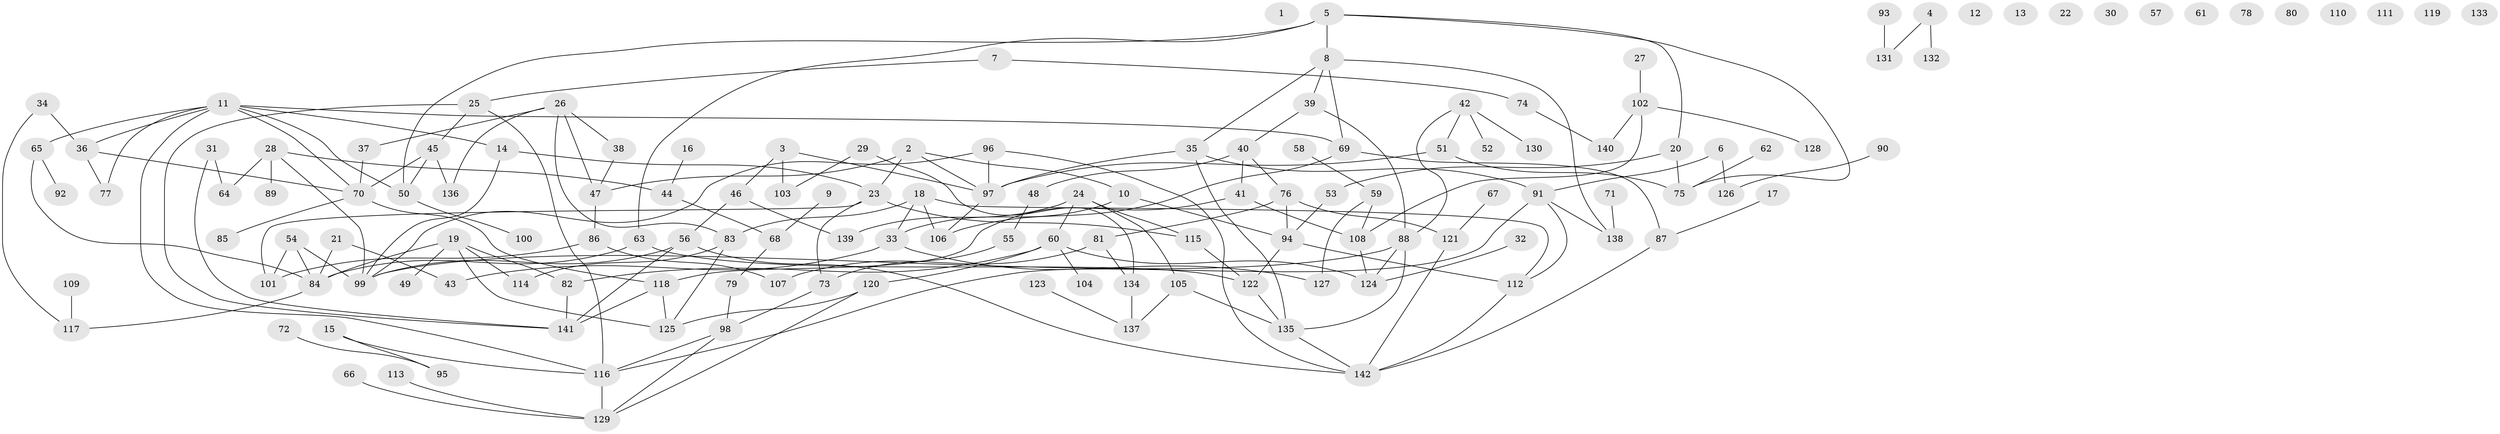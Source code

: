 // coarse degree distribution, {2: 0.2413793103448276, 5: 0.13793103448275862, 10: 0.034482758620689655, 3: 0.13793103448275862, 7: 0.1724137931034483, 4: 0.06896551724137931, 9: 0.034482758620689655, 1: 0.06896551724137931, 6: 0.034482758620689655, 8: 0.06896551724137931}
// Generated by graph-tools (version 1.1) at 2025/35/03/04/25 23:35:57]
// undirected, 142 vertices, 190 edges
graph export_dot {
  node [color=gray90,style=filled];
  1;
  2;
  3;
  4;
  5;
  6;
  7;
  8;
  9;
  10;
  11;
  12;
  13;
  14;
  15;
  16;
  17;
  18;
  19;
  20;
  21;
  22;
  23;
  24;
  25;
  26;
  27;
  28;
  29;
  30;
  31;
  32;
  33;
  34;
  35;
  36;
  37;
  38;
  39;
  40;
  41;
  42;
  43;
  44;
  45;
  46;
  47;
  48;
  49;
  50;
  51;
  52;
  53;
  54;
  55;
  56;
  57;
  58;
  59;
  60;
  61;
  62;
  63;
  64;
  65;
  66;
  67;
  68;
  69;
  70;
  71;
  72;
  73;
  74;
  75;
  76;
  77;
  78;
  79;
  80;
  81;
  82;
  83;
  84;
  85;
  86;
  87;
  88;
  89;
  90;
  91;
  92;
  93;
  94;
  95;
  96;
  97;
  98;
  99;
  100;
  101;
  102;
  103;
  104;
  105;
  106;
  107;
  108;
  109;
  110;
  111;
  112;
  113;
  114;
  115;
  116;
  117;
  118;
  119;
  120;
  121;
  122;
  123;
  124;
  125;
  126;
  127;
  128;
  129;
  130;
  131;
  132;
  133;
  134;
  135;
  136;
  137;
  138;
  139;
  140;
  141;
  142;
  2 -- 10;
  2 -- 23;
  2 -- 47;
  2 -- 97;
  3 -- 46;
  3 -- 97;
  3 -- 103;
  4 -- 131;
  4 -- 132;
  5 -- 8;
  5 -- 20;
  5 -- 50;
  5 -- 63;
  5 -- 75;
  6 -- 91;
  6 -- 126;
  7 -- 25;
  7 -- 74;
  8 -- 35;
  8 -- 39;
  8 -- 69;
  8 -- 138;
  9 -- 68;
  10 -- 33;
  10 -- 94;
  11 -- 14;
  11 -- 36;
  11 -- 50;
  11 -- 65;
  11 -- 69;
  11 -- 70;
  11 -- 77;
  11 -- 116;
  14 -- 23;
  14 -- 99;
  15 -- 95;
  15 -- 116;
  16 -- 44;
  17 -- 87;
  18 -- 33;
  18 -- 83;
  18 -- 106;
  18 -- 112;
  19 -- 49;
  19 -- 82;
  19 -- 84;
  19 -- 114;
  19 -- 125;
  20 -- 53;
  20 -- 75;
  21 -- 43;
  21 -- 84;
  23 -- 73;
  23 -- 101;
  23 -- 115;
  24 -- 60;
  24 -- 105;
  24 -- 115;
  24 -- 139;
  25 -- 45;
  25 -- 116;
  25 -- 141;
  26 -- 37;
  26 -- 38;
  26 -- 47;
  26 -- 83;
  26 -- 136;
  27 -- 102;
  28 -- 44;
  28 -- 64;
  28 -- 89;
  28 -- 99;
  29 -- 103;
  29 -- 134;
  31 -- 64;
  31 -- 141;
  32 -- 124;
  33 -- 43;
  33 -- 127;
  34 -- 36;
  34 -- 117;
  35 -- 91;
  35 -- 97;
  35 -- 135;
  36 -- 70;
  36 -- 77;
  37 -- 70;
  38 -- 47;
  39 -- 40;
  39 -- 88;
  40 -- 41;
  40 -- 48;
  40 -- 76;
  41 -- 108;
  41 -- 118;
  42 -- 51;
  42 -- 52;
  42 -- 88;
  42 -- 130;
  44 -- 68;
  45 -- 50;
  45 -- 70;
  45 -- 136;
  46 -- 56;
  46 -- 139;
  47 -- 86;
  48 -- 55;
  50 -- 100;
  51 -- 75;
  51 -- 97;
  53 -- 94;
  54 -- 84;
  54 -- 99;
  54 -- 101;
  55 -- 73;
  56 -- 99;
  56 -- 141;
  56 -- 142;
  58 -- 59;
  59 -- 108;
  59 -- 127;
  60 -- 82;
  60 -- 104;
  60 -- 120;
  60 -- 124;
  62 -- 75;
  63 -- 84;
  63 -- 122;
  65 -- 84;
  65 -- 92;
  66 -- 129;
  67 -- 121;
  68 -- 79;
  69 -- 87;
  69 -- 106;
  70 -- 85;
  70 -- 118;
  71 -- 138;
  72 -- 95;
  73 -- 98;
  74 -- 140;
  76 -- 81;
  76 -- 94;
  76 -- 121;
  79 -- 98;
  81 -- 107;
  81 -- 134;
  82 -- 141;
  83 -- 114;
  83 -- 125;
  84 -- 117;
  86 -- 101;
  86 -- 107;
  87 -- 142;
  88 -- 99;
  88 -- 124;
  88 -- 135;
  90 -- 126;
  91 -- 112;
  91 -- 116;
  91 -- 138;
  93 -- 131;
  94 -- 112;
  94 -- 122;
  96 -- 97;
  96 -- 99;
  96 -- 142;
  97 -- 106;
  98 -- 116;
  98 -- 129;
  102 -- 108;
  102 -- 128;
  102 -- 140;
  105 -- 135;
  105 -- 137;
  108 -- 124;
  109 -- 117;
  112 -- 142;
  113 -- 129;
  115 -- 122;
  116 -- 129;
  118 -- 125;
  118 -- 141;
  120 -- 125;
  120 -- 129;
  121 -- 142;
  122 -- 135;
  123 -- 137;
  134 -- 137;
  135 -- 142;
}
